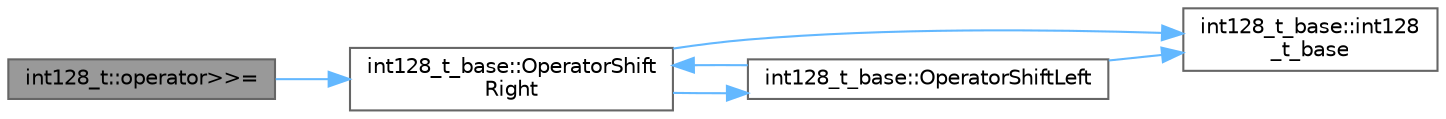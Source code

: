 digraph "int128_t::operator&gt;&gt;="
{
 // LATEX_PDF_SIZE
  bgcolor="transparent";
  edge [fontname=Helvetica,fontsize=10,labelfontname=Helvetica,labelfontsize=10];
  node [fontname=Helvetica,fontsize=10,shape=box,height=0.2,width=0.4];
  rankdir="LR";
  Node1 [id="Node000001",label="int128_t::operator\>\>=",height=0.2,width=0.4,color="gray40", fillcolor="grey60", style="filled", fontcolor="black",tooltip=" "];
  Node1 -> Node2 [id="edge6_Node000001_Node000002",color="steelblue1",style="solid",tooltip=" "];
  Node2 [id="Node000002",label="int128_t_base::OperatorShift\lRight",height=0.2,width=0.4,color="grey40", fillcolor="white", style="filled",URL="$structint128__t__base.html#afc4eb88dc6d7cdcc11fd0f96d56fdc92",tooltip=" "];
  Node2 -> Node3 [id="edge7_Node000002_Node000003",color="steelblue1",style="solid",tooltip=" "];
  Node3 [id="Node000003",label="int128_t_base::int128\l_t_base",height=0.2,width=0.4,color="grey40", fillcolor="white", style="filled",URL="$structint128__t__base.html#ad1727391125a7d161dd925eff092dbf7",tooltip=" "];
  Node2 -> Node4 [id="edge8_Node000002_Node000004",color="steelblue1",style="solid",tooltip=" "];
  Node4 [id="Node000004",label="int128_t_base::OperatorShiftLeft",height=0.2,width=0.4,color="grey40", fillcolor="white", style="filled",URL="$structint128__t__base.html#a74f6d2e34ab48833938ef325e1240245",tooltip=" "];
  Node4 -> Node3 [id="edge9_Node000004_Node000003",color="steelblue1",style="solid",tooltip=" "];
  Node4 -> Node2 [id="edge10_Node000004_Node000002",color="steelblue1",style="solid",tooltip=" "];
}
